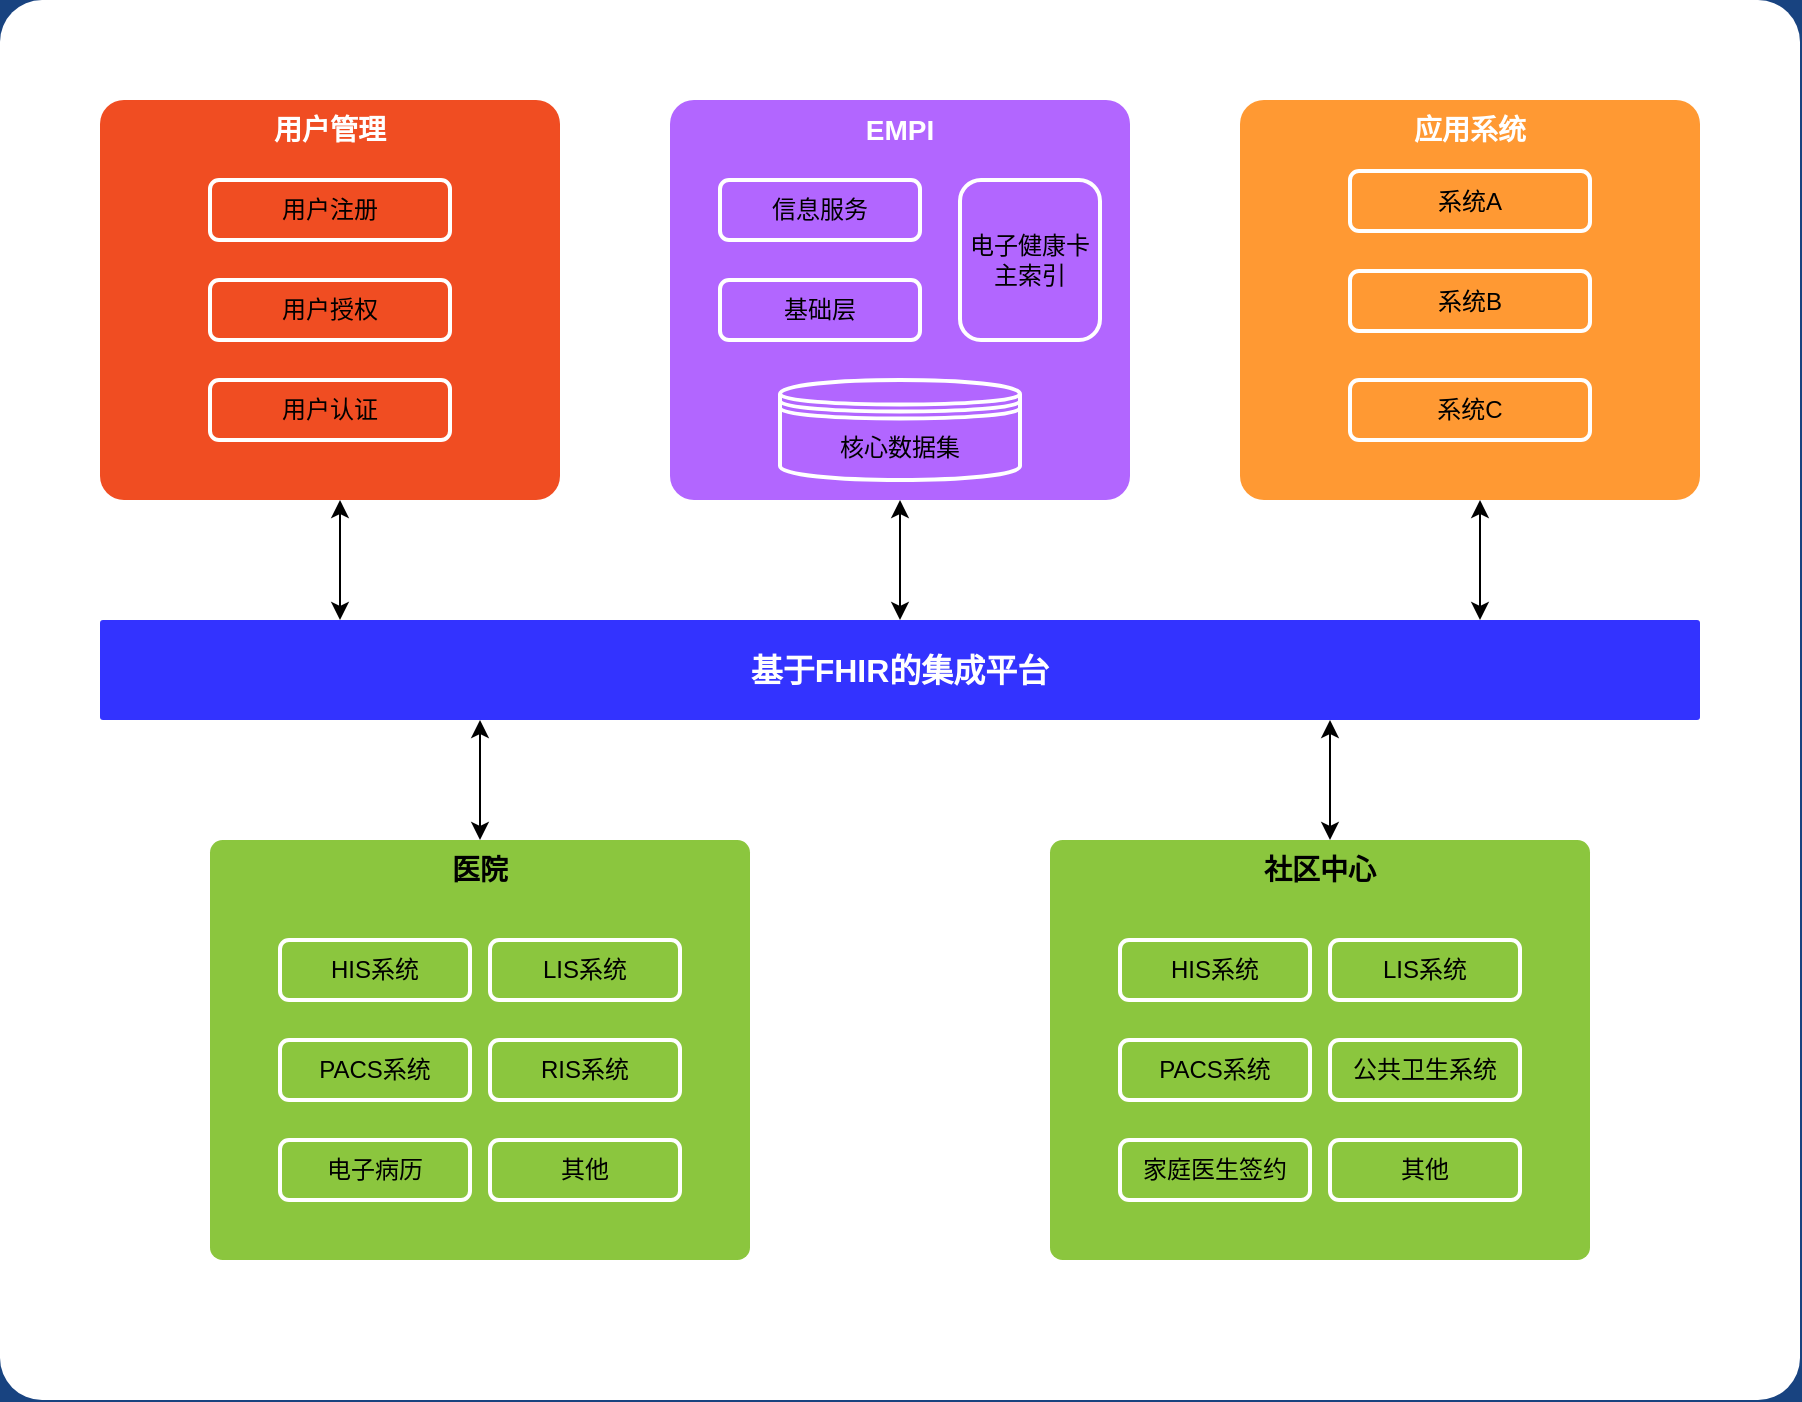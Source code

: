 <mxfile version="15.2.5" type="github">
  <diagram name="两癌系统架构层次图" id="7a6c530e-6e37-e111-ec74-82921da8cc10">
    <mxGraphModel dx="1185" dy="630" grid="1" gridSize="10" guides="1" tooltips="1" connect="1" arrows="1" fold="1" page="1" pageScale="1.5" pageWidth="1169" pageHeight="826" background="#184380" math="0" shadow="0">
      <root>
        <mxCell id="0" style=";html=1;" />
        <mxCell id="1" style=";html=1;" parent="0" />
        <mxCell id="23046e2b9bb16c14-116" value="两癌系统架构层次图" style="whiteSpace=wrap;html=1;rounded=1;shadow=0;strokeColor=none;strokeWidth=2;fillColor=#FFFFFF;fontSize=20;fontColor=#FFFFFF;align=center;arcSize=3;verticalAlign=top;spacingTop=4;" parent="1" vertex="1">
          <mxGeometry x="80" y="80" width="900" height="700" as="geometry" />
        </mxCell>
        <mxCell id="23046e2b9bb16c14-64" value="基于FHIR的集成平台" style="rounded=1;whiteSpace=wrap;html=1;shadow=0;strokeWidth=2;fillColor=#3333FF;fontSize=16;fontColor=#FFFFFF;align=center;strokeColor=none;arcSize=3;verticalAlign=middle;fontStyle=1" parent="1" vertex="1">
          <mxGeometry x="130" y="390" width="800" height="50" as="geometry" />
        </mxCell>
        <mxCell id="23046e2b9bb16c14-27" value="医院" style="rounded=1;whiteSpace=wrap;html=1;shadow=0;strokeWidth=2;fillColor=#8BC63E;fontSize=14;fontColor=#000000;align=center;strokeColor=none;arcSize=3;verticalAlign=top;fontStyle=1" parent="1" vertex="1">
          <mxGeometry x="185" y="500" width="270" height="210" as="geometry" />
        </mxCell>
        <mxCell id="23046e2b9bb16c14-28" value="用户管理" style="rounded=1;whiteSpace=wrap;html=1;shadow=0;strokeWidth=2;fillColor=#F04D22;fontSize=14;fontColor=#FFFFFF;align=center;strokeColor=none;arcSize=6;verticalAlign=top;fontStyle=1" parent="1" vertex="1">
          <mxGeometry x="130" y="130" width="230" height="200" as="geometry" />
        </mxCell>
        <mxCell id="23046e2b9bb16c14-49" value="用户注册" style="rounded=1;whiteSpace=wrap;html=1;shadow=0;strokeWidth=2;fillColor=none;fontSize=12;fontColor=#000000;align=center;strokeColor=#FFFFFF;" parent="1" vertex="1">
          <mxGeometry x="185" y="170" width="120" height="30" as="geometry" />
        </mxCell>
        <mxCell id="59Pe3iavh_he9ooAjT1P-2" value="用户授权" style="rounded=1;whiteSpace=wrap;html=1;shadow=0;strokeWidth=2;fillColor=none;fontSize=12;fontColor=#000000;align=center;strokeColor=#FFFFFF;" vertex="1" parent="1">
          <mxGeometry x="185" y="220" width="120" height="30" as="geometry" />
        </mxCell>
        <mxCell id="59Pe3iavh_he9ooAjT1P-3" value="用户认证" style="rounded=1;whiteSpace=wrap;html=1;shadow=0;strokeWidth=2;fillColor=none;fontSize=12;fontColor=#000000;align=center;strokeColor=#FFFFFF;" vertex="1" parent="1">
          <mxGeometry x="185" y="270" width="120" height="30" as="geometry" />
        </mxCell>
        <mxCell id="59Pe3iavh_he9ooAjT1P-4" value="EMPI" style="rounded=1;whiteSpace=wrap;html=1;shadow=0;strokeWidth=2;fillColor=#B266FF;fontSize=14;fontColor=#FFFFFF;align=center;strokeColor=none;arcSize=6;verticalAlign=top;fontStyle=1" vertex="1" parent="1">
          <mxGeometry x="415" y="130" width="230" height="200" as="geometry" />
        </mxCell>
        <mxCell id="59Pe3iavh_he9ooAjT1P-10" value="核心数据集" style="shape=datastore;whiteSpace=wrap;html=1;fontSize=12;fillColor=#B266FF;verticalAlign=middle;strokeColor=#FFFFFF;strokeWidth=2;" vertex="1" parent="1">
          <mxGeometry x="470" y="270" width="120" height="50" as="geometry" />
        </mxCell>
        <mxCell id="59Pe3iavh_he9ooAjT1P-11" value="信息服务" style="rounded=1;whiteSpace=wrap;html=1;shadow=0;strokeWidth=2;fillColor=none;fontSize=12;fontColor=#000000;align=center;strokeColor=#FFFFFF;" vertex="1" parent="1">
          <mxGeometry x="440" y="170" width="100" height="30" as="geometry" />
        </mxCell>
        <mxCell id="59Pe3iavh_he9ooAjT1P-12" value="基础层" style="rounded=1;whiteSpace=wrap;html=1;shadow=0;strokeWidth=2;fillColor=none;fontSize=12;fontColor=#000000;align=center;strokeColor=#FFFFFF;" vertex="1" parent="1">
          <mxGeometry x="440" y="220" width="100" height="30" as="geometry" />
        </mxCell>
        <mxCell id="59Pe3iavh_he9ooAjT1P-13" value="应用系统" style="rounded=1;whiteSpace=wrap;html=1;shadow=0;strokeWidth=2;fillColor=#FF9933;fontSize=14;fontColor=#FFFFFF;align=center;strokeColor=none;arcSize=6;verticalAlign=top;fontStyle=1" vertex="1" parent="1">
          <mxGeometry x="700" y="130" width="230" height="200" as="geometry" />
        </mxCell>
        <mxCell id="59Pe3iavh_he9ooAjT1P-15" value="系统A" style="rounded=1;whiteSpace=wrap;html=1;shadow=0;strokeWidth=2;fillColor=none;fontSize=12;fontColor=#000000;align=center;strokeColor=#FFFFFF;" vertex="1" parent="1">
          <mxGeometry x="755" y="165.5" width="120" height="30" as="geometry" />
        </mxCell>
        <mxCell id="59Pe3iavh_he9ooAjT1P-16" value="系统B" style="rounded=1;whiteSpace=wrap;html=1;shadow=0;strokeWidth=2;fillColor=none;fontSize=12;fontColor=#000000;align=center;strokeColor=#FFFFFF;" vertex="1" parent="1">
          <mxGeometry x="755" y="215.5" width="120" height="30" as="geometry" />
        </mxCell>
        <mxCell id="59Pe3iavh_he9ooAjT1P-21" value="系统C" style="rounded=1;whiteSpace=wrap;html=1;shadow=0;strokeWidth=2;fillColor=none;fontSize=12;fontColor=#000000;align=center;strokeColor=#FFFFFF;" vertex="1" parent="1">
          <mxGeometry x="755" y="270" width="120" height="30" as="geometry" />
        </mxCell>
        <mxCell id="59Pe3iavh_he9ooAjT1P-25" value="" style="endArrow=classic;startArrow=classic;html=1;fontSize=12;exitX=0.5;exitY=0;exitDx=0;exitDy=0;" edge="1" parent="1" source="23046e2b9bb16c14-64">
          <mxGeometry width="50" height="50" relative="1" as="geometry">
            <mxPoint x="480" y="380" as="sourcePoint" />
            <mxPoint x="530" y="330" as="targetPoint" />
          </mxGeometry>
        </mxCell>
        <mxCell id="59Pe3iavh_he9ooAjT1P-26" value="" style="endArrow=classic;startArrow=classic;html=1;fontSize=12;" edge="1" parent="1">
          <mxGeometry width="50" height="50" relative="1" as="geometry">
            <mxPoint x="820" y="390" as="sourcePoint" />
            <mxPoint x="820" y="330" as="targetPoint" />
          </mxGeometry>
        </mxCell>
        <mxCell id="59Pe3iavh_he9ooAjT1P-27" value="" style="endArrow=classic;startArrow=classic;html=1;fontSize=12;" edge="1" parent="1">
          <mxGeometry width="50" height="50" relative="1" as="geometry">
            <mxPoint x="250" y="390" as="sourcePoint" />
            <mxPoint x="250" y="330" as="targetPoint" />
          </mxGeometry>
        </mxCell>
        <mxCell id="59Pe3iavh_he9ooAjT1P-28" value="HIS系统" style="rounded=1;whiteSpace=wrap;html=1;shadow=0;strokeWidth=2;fillColor=none;fontSize=12;fontColor=#000000;align=center;strokeColor=#FFFFFF;" vertex="1" parent="1">
          <mxGeometry x="220" y="550" width="95" height="30" as="geometry" />
        </mxCell>
        <mxCell id="59Pe3iavh_he9ooAjT1P-29" value="LIS系统" style="rounded=1;whiteSpace=wrap;html=1;shadow=0;strokeWidth=2;fillColor=none;fontSize=12;fontColor=#000000;align=center;strokeColor=#FFFFFF;" vertex="1" parent="1">
          <mxGeometry x="325" y="550" width="95" height="30" as="geometry" />
        </mxCell>
        <mxCell id="59Pe3iavh_he9ooAjT1P-30" value="PACS系统" style="rounded=1;whiteSpace=wrap;html=1;shadow=0;strokeWidth=2;fillColor=none;fontSize=12;fontColor=#000000;align=center;strokeColor=#FFFFFF;" vertex="1" parent="1">
          <mxGeometry x="220" y="600" width="95" height="30" as="geometry" />
        </mxCell>
        <mxCell id="59Pe3iavh_he9ooAjT1P-31" value="" style="endArrow=classic;startArrow=classic;html=1;fontSize=12;exitX=0.5;exitY=0;exitDx=0;exitDy=0;" edge="1" parent="1" source="23046e2b9bb16c14-27">
          <mxGeometry width="50" height="50" relative="1" as="geometry">
            <mxPoint x="319.58" y="480" as="sourcePoint" />
            <mxPoint x="320" y="440" as="targetPoint" />
          </mxGeometry>
        </mxCell>
        <mxCell id="59Pe3iavh_he9ooAjT1P-32" value="社区中心" style="rounded=1;whiteSpace=wrap;html=1;shadow=0;strokeWidth=2;fillColor=#8BC63E;fontSize=14;fontColor=#000000;align=center;strokeColor=none;arcSize=3;verticalAlign=top;fontStyle=1" vertex="1" parent="1">
          <mxGeometry x="605" y="500" width="270" height="210" as="geometry" />
        </mxCell>
        <mxCell id="59Pe3iavh_he9ooAjT1P-33" value="HIS系统" style="rounded=1;whiteSpace=wrap;html=1;shadow=0;strokeWidth=2;fillColor=none;fontSize=12;fontColor=#000000;align=center;strokeColor=#FFFFFF;" vertex="1" parent="1">
          <mxGeometry x="640" y="550" width="95" height="30" as="geometry" />
        </mxCell>
        <mxCell id="59Pe3iavh_he9ooAjT1P-34" value="LIS系统" style="rounded=1;whiteSpace=wrap;html=1;shadow=0;strokeWidth=2;fillColor=none;fontSize=12;fontColor=#000000;align=center;strokeColor=#FFFFFF;" vertex="1" parent="1">
          <mxGeometry x="745" y="550" width="95" height="30" as="geometry" />
        </mxCell>
        <mxCell id="59Pe3iavh_he9ooAjT1P-35" value="PACS系统" style="rounded=1;whiteSpace=wrap;html=1;shadow=0;strokeWidth=2;fillColor=none;fontSize=12;fontColor=#000000;align=center;strokeColor=#FFFFFF;" vertex="1" parent="1">
          <mxGeometry x="640" y="600" width="95" height="30" as="geometry" />
        </mxCell>
        <mxCell id="59Pe3iavh_he9ooAjT1P-36" value="电子健康卡主索引" style="rounded=1;whiteSpace=wrap;html=1;shadow=0;strokeWidth=2;fillColor=none;fontSize=12;fontColor=#000000;align=center;strokeColor=#FFFFFF;" vertex="1" parent="1">
          <mxGeometry x="560" y="170" width="70" height="80" as="geometry" />
        </mxCell>
        <mxCell id="59Pe3iavh_he9ooAjT1P-37" value="" style="endArrow=classic;startArrow=classic;html=1;fontSize=12;exitX=0.5;exitY=0;exitDx=0;exitDy=0;" edge="1" parent="1">
          <mxGeometry width="50" height="50" relative="1" as="geometry">
            <mxPoint x="745" y="500" as="sourcePoint" />
            <mxPoint x="745" y="440" as="targetPoint" />
          </mxGeometry>
        </mxCell>
        <mxCell id="59Pe3iavh_he9ooAjT1P-38" value="公共卫生系统" style="rounded=1;whiteSpace=wrap;html=1;shadow=0;strokeWidth=2;fillColor=none;fontSize=12;fontColor=#000000;align=center;strokeColor=#FFFFFF;" vertex="1" parent="1">
          <mxGeometry x="745" y="600" width="95" height="30" as="geometry" />
        </mxCell>
        <mxCell id="59Pe3iavh_he9ooAjT1P-39" value="电子病历" style="rounded=1;whiteSpace=wrap;html=1;shadow=0;strokeWidth=2;fillColor=none;fontSize=12;fontColor=#000000;align=center;strokeColor=#FFFFFF;" vertex="1" parent="1">
          <mxGeometry x="220" y="650" width="95" height="30" as="geometry" />
        </mxCell>
        <mxCell id="59Pe3iavh_he9ooAjT1P-40" value="RIS系统" style="rounded=1;whiteSpace=wrap;html=1;shadow=0;strokeWidth=2;fillColor=none;fontSize=12;fontColor=#000000;align=center;strokeColor=#FFFFFF;" vertex="1" parent="1">
          <mxGeometry x="325" y="600" width="95" height="30" as="geometry" />
        </mxCell>
        <mxCell id="59Pe3iavh_he9ooAjT1P-41" value="其他" style="rounded=1;whiteSpace=wrap;html=1;shadow=0;strokeWidth=2;fillColor=none;fontSize=12;fontColor=#000000;align=center;strokeColor=#FFFFFF;" vertex="1" parent="1">
          <mxGeometry x="325" y="650" width="95" height="30" as="geometry" />
        </mxCell>
        <mxCell id="59Pe3iavh_he9ooAjT1P-42" value="其他" style="rounded=1;whiteSpace=wrap;html=1;shadow=0;strokeWidth=2;fillColor=none;fontSize=12;fontColor=#000000;align=center;strokeColor=#FFFFFF;" vertex="1" parent="1">
          <mxGeometry x="745" y="650" width="95" height="30" as="geometry" />
        </mxCell>
        <mxCell id="59Pe3iavh_he9ooAjT1P-43" value="家庭医生签约" style="rounded=1;whiteSpace=wrap;html=1;shadow=0;strokeWidth=2;fillColor=none;fontSize=12;fontColor=#000000;align=center;strokeColor=#FFFFFF;" vertex="1" parent="1">
          <mxGeometry x="640" y="650" width="95" height="30" as="geometry" />
        </mxCell>
      </root>
    </mxGraphModel>
  </diagram>
</mxfile>
